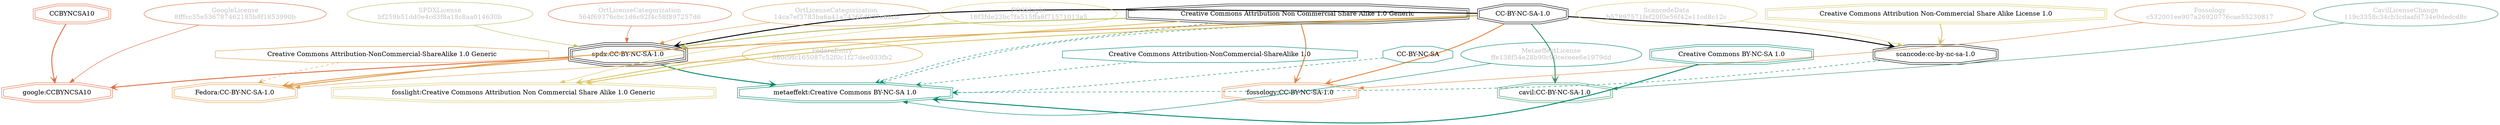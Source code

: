 strict digraph {
    node [shape=box];
    graph [splines=curved];
    945 [label="SPDXLicense\nbf259b51dd0e4cd3f8a18c8aa014630b"
        ,fontcolor=gray
        ,color="#b8bf62"
        ,fillcolor="beige;1"
        ,shape=ellipse];
    946 [label="spdx:CC-BY-NC-SA-1.0"
        ,shape=tripleoctagon];
    947 [label="CC-BY-NC-SA-1.0"
        ,shape=doubleoctagon];
    948 [label="Creative Commons Attribution Non Commercial Share Alike 1.0 Generic"
        ,shape=doubleoctagon];
    5405 [label="GoogleLicense\n8fffcc35e536787462185b8f1853990b"
         ,fontcolor=gray
         ,color="#e06f45"
         ,fillcolor="beige;1"
         ,shape=ellipse];
    5406 [label="google:CCBYNCSA10"
         ,color="#e06f45"
         ,shape=doubleoctagon];
    5407 [label=CCBYNCSA10
         ,color="#e06f45"
         ,shape=doubleoctagon];
    6130 [label="FedoraEntry\n080c9fc165087c52f0c1f27dee033fb2"
         ,fontcolor=gray
         ,color="#e09d4b"
         ,fillcolor="beige;1"
         ,shape=ellipse];
    6131 [label="Fedora:CC-BY-NC-SA-1.0"
         ,color="#e09d4b"
         ,shape=doubleoctagon];
    6132 [label="Creative Commons Attribution-NonCommercial-ShareAlike 1.0 Generic"
         ,color="#e09d4b"
         ,shape=octagon];
    13366 [label="ScancodeData\nb57897571fef20f0e56f42e11cd8c12c"
          ,fontcolor=gray
          ,color="#dac767"
          ,fillcolor="beige;1"
          ,shape=ellipse];
    13367 [label="scancode:cc-by-nc-sa-1.0"
          ,shape=doubleoctagon];
    13368 [label="Creative Commons Attribution Non-Commercial Share Alike License 1.0"
          ,color="#dac767"
          ,shape=doubleoctagon];
    26814 [label="Fossology\nc532001ee907a26920776cae55230817"
          ,fontcolor=gray
          ,color="#e18745"
          ,fillcolor="beige;1"
          ,shape=ellipse];
    26815 [label="fossology:CC-BY-NC-SA-1.0"
          ,color="#e18745"
          ,shape=doubleoctagon];
    28586 [label="OrtLicenseCategorization\n564f69376cbc1d6c92f4c58f897257d6"
          ,fontcolor=gray
          ,color="#e06f45"
          ,fillcolor="beige;1"
          ,shape=ellipse];
    35415 [label="OrtLicenseCategorization\n14ca7ef3783ba6a41a74266d937e69cb"
          ,fontcolor=gray
          ,color="#e09d4b"
          ,fillcolor="beige;1"
          ,shape=ellipse];
    36579 [label="CavilLicenseChange\n119c3358c34cb3cdaafd734e9dedcd8c"
          ,fontcolor=gray
          ,color="#379469"
          ,fillcolor="beige;1"
          ,shape=ellipse];
    36580 [label="cavil:CC-BY-NC-SA-1.0"
          ,color="#379469"
          ,shape=doubleoctagon];
    40158 [label="CC-BY-NC-SA"
          ,color="#00876c"
          ,shape=octagon];
    40198 [label="MetaeffektLicense\nffe138f54e28b90c90ceceee6e1979dd"
          ,fontcolor=gray
          ,color="#00876c"
          ,fillcolor="beige;1"
          ,shape=ellipse];
    40199 [label="metaeffekt:Creative Commons BY-NC-SA 1.0"
          ,color="#00876c"
          ,shape=doubleoctagon];
    40200 [label="Creative Commons BY-NC-SA 1.0"
          ,color="#00876c"
          ,shape=doubleoctagon];
    40201 [label="Creative Commons Attribution-NonCommercial-ShareAlike 1.0"
          ,color="#00876c"
          ,shape=octagon];
    51151 [label="FOSSLight\n16f3fde23bc7fa515ffa6f71571013a5"
          ,fontcolor=gray
          ,color="#dac767"
          ,fillcolor="beige;1"
          ,shape=ellipse];
    51152 [label="fosslight:Creative Commons Attribution Non Commercial Share Alike 1.0 Generic"
          ,color="#dac767"
          ,shape=doubleoctagon];
    945 -> 946 [weight=0.5
               ,color="#b8bf62"];
    946 -> 5406 [style=bold
                ,arrowhead=vee
                ,weight=0.7
                ,color="#e06f45"];
    946 -> 6131 [style=bold
                ,arrowhead=vee
                ,weight=0.7
                ,color="#e09d4b"];
    946 -> 40199 [style=bold
                 ,arrowhead=vee
                 ,weight=0.7
                 ,color="#00876c"];
    947 -> 946 [style=bold
               ,arrowhead=vee
               ,weight=0.7];
    947 -> 6131 [style=bold
                ,arrowhead=vee
                ,weight=0.7
                ,color="#e09d4b"];
    947 -> 13367 [style=bold
                 ,arrowhead=vee
                 ,weight=0.7];
    947 -> 26815 [style=bold
                 ,arrowhead=vee
                 ,weight=0.7
                 ,color="#e18745"];
    947 -> 36580 [style=bold
                 ,arrowhead=vee
                 ,weight=0.7
                 ,color="#379469"];
    947 -> 36580 [style=bold
                 ,arrowhead=vee
                 ,weight=0.7
                 ,color="#379469"];
    947 -> 40199 [style=dashed
                 ,arrowhead=vee
                 ,weight=0.5
                 ,color="#00876c"];
    947 -> 51152 [style=bold
                 ,arrowhead=vee
                 ,weight=0.7
                 ,color="#dac767"];
    948 -> 946 [style=bold
               ,arrowhead=vee
               ,weight=0.7
               ,color="#b8bf62"];
    948 -> 26815 [style=bold
                 ,arrowhead=vee
                 ,weight=0.7
                 ,color="#e18745"];
    948 -> 40199 [style=dashed
                 ,arrowhead=vee
                 ,weight=0.5
                 ,color="#00876c"];
    948 -> 51152 [style=bold
                 ,arrowhead=vee
                 ,weight=0.7
                 ,color="#dac767"];
    5405 -> 5406 [weight=0.5
                 ,color="#e06f45"];
    5407 -> 5406 [style=bold
                 ,arrowhead=vee
                 ,weight=0.7
                 ,color="#e06f45"];
    6130 -> 6131 [weight=0.5
                 ,color="#e09d4b"];
    6132 -> 6131 [style=dashed
                 ,arrowhead=vee
                 ,weight=0.5
                 ,color="#e09d4b"];
    13366 -> 13367 [weight=0.5
                   ,color="#dac767"];
    13367 -> 40199 [style=dashed
                   ,arrowhead=vee
                   ,weight=0.5
                   ,color="#00876c"];
    13368 -> 13367 [style=bold
                   ,arrowhead=vee
                   ,weight=0.7
                   ,color="#dac767"];
    26814 -> 26815 [weight=0.5
                   ,color="#e18745"];
    28586 -> 946 [weight=0.5
                 ,color="#e06f45"];
    35415 -> 946 [weight=0.5
                 ,color="#e09d4b"];
    36579 -> 36580 [weight=0.5
                   ,color="#379469"];
    40158 -> 40199 [style=dashed
                   ,arrowhead=vee
                   ,weight=0.5
                   ,color="#00876c"];
    40198 -> 40199 [weight=0.5
                   ,color="#00876c"];
    40200 -> 40199 [style=bold
                   ,arrowhead=vee
                   ,weight=0.7
                   ,color="#00876c"];
    40200 -> 40199 [style=bold
                   ,arrowhead=vee
                   ,weight=0.7
                   ,color="#00876c"];
    40201 -> 40199 [style=dashed
                   ,arrowhead=vee
                   ,weight=0.5
                   ,color="#00876c"];
    51151 -> 51152 [weight=0.5
                   ,color="#dac767"];
}
